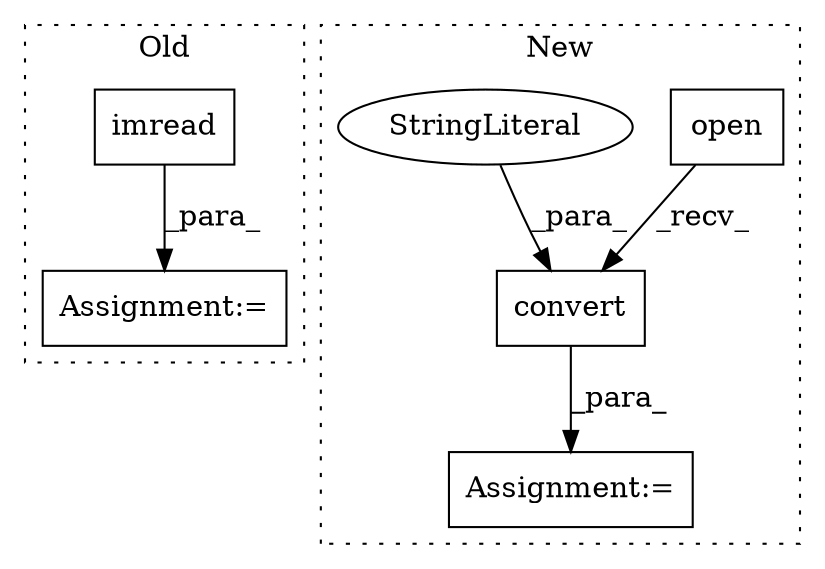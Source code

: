 digraph G {
subgraph cluster0 {
1 [label="imread" a="32" s="1912,1927" l="7,1" shape="box"];
6 [label="Assignment:=" a="7" s="2038" l="2" shape="box"];
label = "Old";
style="dotted";
}
subgraph cluster1 {
2 [label="convert" a="32" s="2026,2039" l="8,1" shape="box"];
3 [label="open" a="32" s="2001,2024" l="5,1" shape="box"];
4 [label="StringLiteral" a="45" s="2034" l="5" shape="ellipse"];
5 [label="Assignment:=" a="7" s="1994" l="1" shape="box"];
label = "New";
style="dotted";
}
1 -> 6 [label="_para_"];
2 -> 5 [label="_para_"];
3 -> 2 [label="_recv_"];
4 -> 2 [label="_para_"];
}
